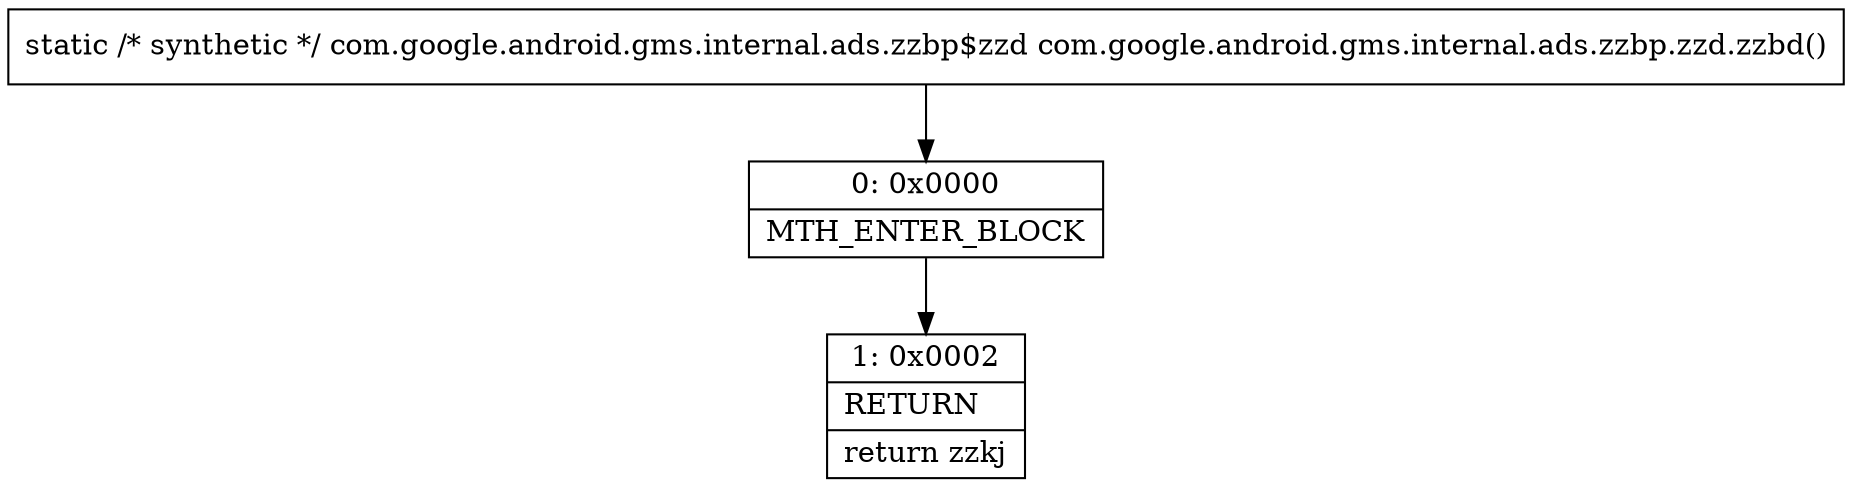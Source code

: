 digraph "CFG forcom.google.android.gms.internal.ads.zzbp.zzd.zzbd()Lcom\/google\/android\/gms\/internal\/ads\/zzbp$zzd;" {
Node_0 [shape=record,label="{0\:\ 0x0000|MTH_ENTER_BLOCK\l}"];
Node_1 [shape=record,label="{1\:\ 0x0002|RETURN\l|return zzkj\l}"];
MethodNode[shape=record,label="{static \/* synthetic *\/ com.google.android.gms.internal.ads.zzbp$zzd com.google.android.gms.internal.ads.zzbp.zzd.zzbd() }"];
MethodNode -> Node_0;
Node_0 -> Node_1;
}

